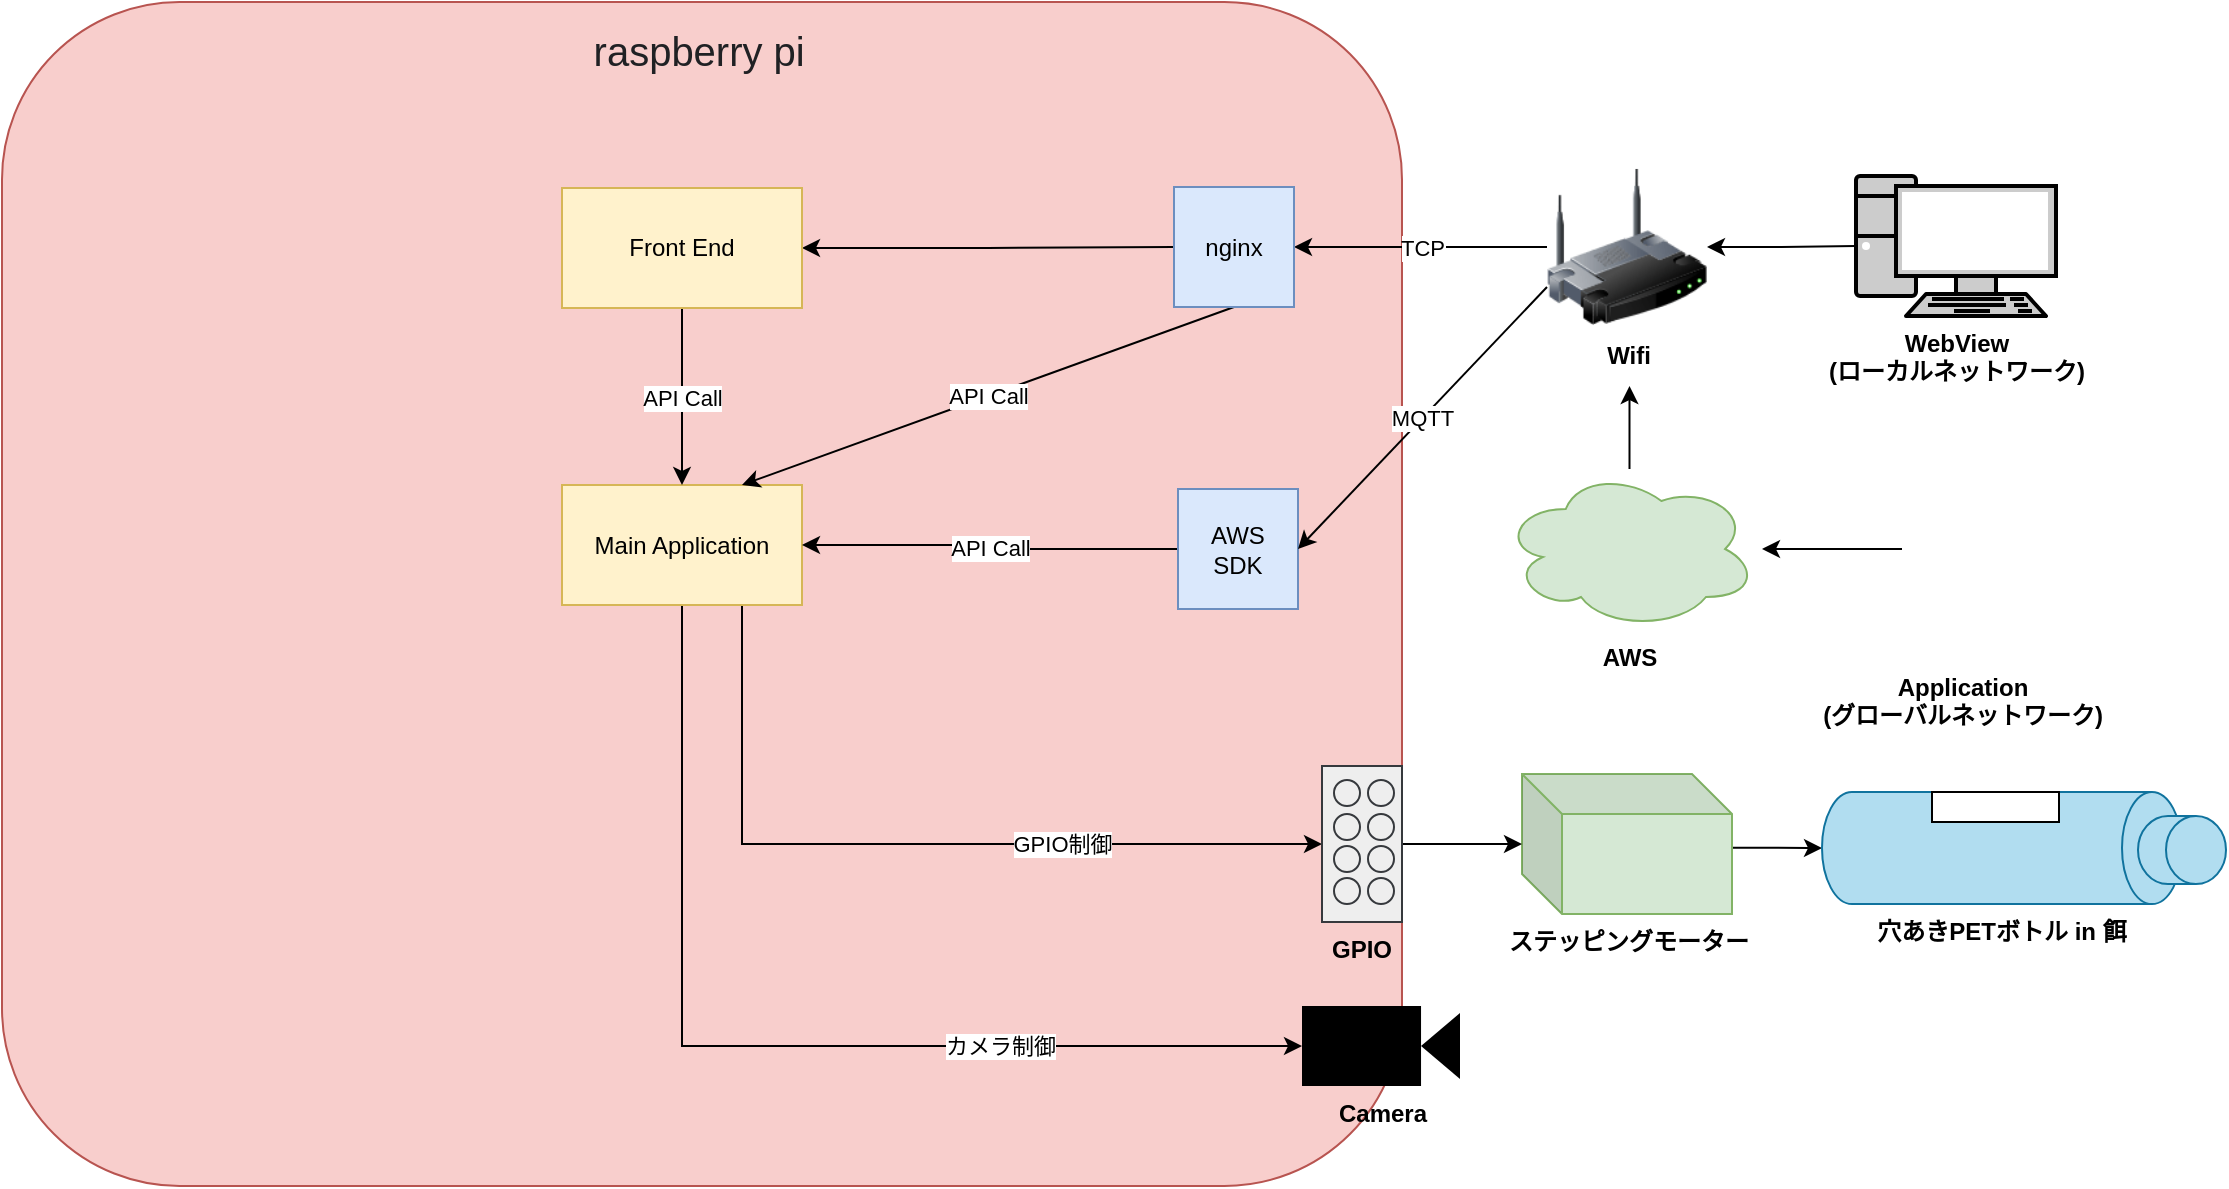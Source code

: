 <mxfile version="21.6.2" type="device">
  <diagram name="ページ1" id="gD9bwsdnX0tpoLs3foQK">
    <mxGraphModel dx="2308" dy="799" grid="1" gridSize="10" guides="1" tooltips="1" connect="1" arrows="1" fold="1" page="1" pageScale="1" pageWidth="827" pageHeight="1169" background="#ffffff" math="0" shadow="0">
      <root>
        <mxCell id="0" />
        <mxCell id="1" parent="0" />
        <mxCell id="kHD_KdrmIakFp8jRkBLt-32" value="" style="rounded=0;whiteSpace=wrap;html=1;strokeColor=none;" parent="1" vertex="1">
          <mxGeometry x="877" y="361.5" width="43" height="80" as="geometry" />
        </mxCell>
        <mxCell id="kHD_KdrmIakFp8jRkBLt-1" value="&lt;pre style=&quot;font-size: 20px; line-height: 36px; border: none; padding: 2px 0.14em 2px 0px; position: relative; margin-top: -2px; margin-bottom: -2px; resize: none; font-family: inherit; overflow: hidden; width: 270px; overflow-wrap: break-word; color: rgb(32, 33, 36);&quot; id=&quot;tw-target-text&quot; data-placeholder=&quot;翻訳&quot; class=&quot;tw-data-text tw-text-large tw-ta&quot;&gt;raspberry pi&lt;/pre&gt;" style="rounded=1;whiteSpace=wrap;html=1;fillColor=#f8cecc;strokeColor=#b85450;align=center;horizontal=1;verticalAlign=top;fontSize=20;" parent="1" vertex="1">
          <mxGeometry x="-80" y="128" width="700" height="592" as="geometry" />
        </mxCell>
        <mxCell id="kHD_KdrmIakFp8jRkBLt-11" value="GPIO制御" style="edgeStyle=orthogonalEdgeStyle;rounded=0;orthogonalLoop=1;jettySize=auto;html=1;entryX=0;entryY=0.5;entryDx=0;entryDy=0;exitX=0.75;exitY=1;exitDx=0;exitDy=0;" parent="1" source="kHD_KdrmIakFp8jRkBLt-3" target="kHD_KdrmIakFp8jRkBLt-10" edge="1">
          <mxGeometry x="0.363" relative="1" as="geometry">
            <mxPoint as="offset" />
          </mxGeometry>
        </mxCell>
        <mxCell id="kHD_KdrmIakFp8jRkBLt-14" style="edgeStyle=orthogonalEdgeStyle;rounded=0;orthogonalLoop=1;jettySize=auto;html=1;exitX=1;exitY=0.5;exitDx=0;exitDy=0;entryX=0;entryY=0.5;entryDx=0;entryDy=0;endArrow=none;endFill=0;startArrow=classic;startFill=1;" parent="1" source="kHD_KdrmIakFp8jRkBLt-31" target="kHD_KdrmIakFp8jRkBLt-13" edge="1">
          <mxGeometry relative="1" as="geometry">
            <mxPoint x="320.0" y="250.5" as="sourcePoint" />
          </mxGeometry>
        </mxCell>
        <mxCell id="kHD_KdrmIakFp8jRkBLt-45" value="カメラ制御" style="edgeStyle=orthogonalEdgeStyle;rounded=0;orthogonalLoop=1;jettySize=auto;html=1;exitX=0.5;exitY=1;exitDx=0;exitDy=0;entryX=0;entryY=0.5;entryDx=0;entryDy=0;entryPerimeter=0;" parent="1" source="kHD_KdrmIakFp8jRkBLt-3" target="kHD_KdrmIakFp8jRkBLt-46" edge="1">
          <mxGeometry x="0.429" relative="1" as="geometry">
            <mxPoint x="510.0" y="640" as="targetPoint" />
            <mxPoint as="offset" />
          </mxGeometry>
        </mxCell>
        <mxCell id="kHD_KdrmIakFp8jRkBLt-3" value="Main Application" style="rounded=0;whiteSpace=wrap;html=1;fillColor=#fff2cc;strokeColor=#d6b656;" parent="1" vertex="1">
          <mxGeometry x="200" y="369.5" width="120" height="60" as="geometry" />
        </mxCell>
        <mxCell id="kHD_KdrmIakFp8jRkBLt-7" style="edgeStyle=orthogonalEdgeStyle;rounded=0;orthogonalLoop=1;jettySize=auto;html=1;exitX=1.004;exitY=0.527;exitDx=0;exitDy=0;exitPerimeter=0;entryX=0.5;entryY=1;entryDx=0;entryDy=0;entryPerimeter=0;" parent="1" source="kHD_KdrmIakFp8jRkBLt-4" target="kHD_KdrmIakFp8jRkBLt-6" edge="1">
          <mxGeometry relative="1" as="geometry" />
        </mxCell>
        <mxCell id="kHD_KdrmIakFp8jRkBLt-4" value="ステッピングモーター" style="shape=cube;html=1;boundedLbl=1;backgroundOutline=1;darkOpacity=0.05;darkOpacity2=0.1;fillColor=#d5e8d4;strokeColor=#82b366;fontStyle=1;verticalAlign=top;labelPosition=center;verticalLabelPosition=bottom;align=center;" parent="1" vertex="1">
          <mxGeometry x="680" y="514" width="105" height="70" as="geometry" />
        </mxCell>
        <mxCell id="kHD_KdrmIakFp8jRkBLt-6" value="穴あきPETボトル in 餌" style="shape=cylinder3;whiteSpace=wrap;boundedLbl=1;backgroundOutline=1;size=15;direction=south;fillColor=#b1ddf0;strokeColor=#10739e;verticalAlign=top;fontStyle=1;html=1;labelBorderColor=none;labelBackgroundColor=none;labelPosition=center;verticalLabelPosition=bottom;align=center;" parent="1" vertex="1">
          <mxGeometry x="830" y="523" width="180" height="56" as="geometry" />
        </mxCell>
        <mxCell id="kHD_KdrmIakFp8jRkBLt-8" value="" style="rounded=0;whiteSpace=wrap;html=1;" parent="1" vertex="1">
          <mxGeometry x="885" y="523" width="63.5" height="15" as="geometry" />
        </mxCell>
        <mxCell id="kHD_KdrmIakFp8jRkBLt-58" style="edgeStyle=orthogonalEdgeStyle;rounded=0;orthogonalLoop=1;jettySize=auto;html=1;" parent="1" source="kHD_KdrmIakFp8jRkBLt-10" target="kHD_KdrmIakFp8jRkBLt-4" edge="1">
          <mxGeometry relative="1" as="geometry" />
        </mxCell>
        <mxCell id="kHD_KdrmIakFp8jRkBLt-10" value="&lt;b&gt;GPIO&lt;/b&gt;" style="rounded=0;whiteSpace=wrap;html=1;fillColor=#eeeeee;strokeColor=#36393d;verticalAlign=top;labelPosition=center;verticalLabelPosition=bottom;align=center;" parent="1" vertex="1">
          <mxGeometry x="580" y="510" width="40" height="78" as="geometry" />
        </mxCell>
        <mxCell id="kHD_KdrmIakFp8jRkBLt-19" value="TCP" style="edgeStyle=orthogonalEdgeStyle;rounded=0;orthogonalLoop=1;jettySize=auto;html=1;entryX=0;entryY=0.5;entryDx=0;entryDy=0;endArrow=none;endFill=0;startArrow=classic;startFill=1;" parent="1" source="kHD_KdrmIakFp8jRkBLt-13" target="kHD_KdrmIakFp8jRkBLt-18" edge="1">
          <mxGeometry relative="1" as="geometry" />
        </mxCell>
        <mxCell id="kHD_KdrmIakFp8jRkBLt-37" value="API Call" style="rounded=0;orthogonalLoop=1;jettySize=auto;html=1;entryX=0.75;entryY=0;entryDx=0;entryDy=0;exitX=0.5;exitY=1;exitDx=0;exitDy=0;" parent="1" source="kHD_KdrmIakFp8jRkBLt-13" target="kHD_KdrmIakFp8jRkBLt-3" edge="1">
          <mxGeometry relative="1" as="geometry" />
        </mxCell>
        <mxCell id="kHD_KdrmIakFp8jRkBLt-13" value="nginx" style="rounded=0;whiteSpace=wrap;html=1;fillColor=#dae8fc;strokeColor=#6c8ebf;" parent="1" vertex="1">
          <mxGeometry x="506" y="220.5" width="60" height="60" as="geometry" />
        </mxCell>
        <mxCell id="kHD_KdrmIakFp8jRkBLt-21" style="edgeStyle=orthogonalEdgeStyle;rounded=0;orthogonalLoop=1;jettySize=auto;html=1;exitX=1;exitY=0.5;exitDx=0;exitDy=0;entryX=0;entryY=0.5;entryDx=0;entryDy=0;endArrow=none;endFill=0;entryPerimeter=0;startArrow=classic;startFill=1;" parent="1" source="kHD_KdrmIakFp8jRkBLt-18" target="kHD_KdrmIakFp8jRkBLt-40" edge="1">
          <mxGeometry relative="1" as="geometry">
            <mxPoint x="830.0" y="250" as="targetPoint" />
          </mxGeometry>
        </mxCell>
        <mxCell id="kHD_KdrmIakFp8jRkBLt-18" value="&lt;b&gt;Wifi&lt;/b&gt;" style="image;html=1;image=img/lib/clip_art/networking/Wireless_Router_128x128.png" parent="1" vertex="1">
          <mxGeometry x="692.5" y="210.5" width="80" height="80" as="geometry" />
        </mxCell>
        <mxCell id="kHD_KdrmIakFp8jRkBLt-25" value="API Call" style="edgeStyle=orthogonalEdgeStyle;rounded=0;orthogonalLoop=1;jettySize=auto;html=1;exitX=0;exitY=0.5;exitDx=0;exitDy=0;entryX=1;entryY=0.5;entryDx=0;entryDy=0;" parent="1" source="kHD_KdrmIakFp8jRkBLt-24" target="kHD_KdrmIakFp8jRkBLt-3" edge="1">
          <mxGeometry relative="1" as="geometry">
            <mxPoint x="270.0" y="525" as="targetPoint" />
          </mxGeometry>
        </mxCell>
        <mxCell id="kHD_KdrmIakFp8jRkBLt-24" value="AWS&lt;br&gt;SDK" style="rounded=0;whiteSpace=wrap;html=1;fillColor=#dae8fc;strokeColor=#6c8ebf;" parent="1" vertex="1">
          <mxGeometry x="508" y="371.5" width="60" height="60" as="geometry" />
        </mxCell>
        <mxCell id="kHD_KdrmIakFp8jRkBLt-28" value="MQTT" style="rounded=0;orthogonalLoop=1;jettySize=auto;html=1;entryX=1;entryY=0.5;entryDx=0;entryDy=0;exitX=0;exitY=0.75;exitDx=0;exitDy=0;" parent="1" source="kHD_KdrmIakFp8jRkBLt-18" target="kHD_KdrmIakFp8jRkBLt-24" edge="1">
          <mxGeometry relative="1" as="geometry" />
        </mxCell>
        <mxCell id="LmMEJ_1BgSZ-jEbsfKo_-1" style="edgeStyle=orthogonalEdgeStyle;rounded=0;orthogonalLoop=1;jettySize=auto;html=1;" edge="1" parent="1" source="kHD_KdrmIakFp8jRkBLt-27">
          <mxGeometry relative="1" as="geometry">
            <mxPoint x="733.75" y="320" as="targetPoint" />
          </mxGeometry>
        </mxCell>
        <mxCell id="kHD_KdrmIakFp8jRkBLt-27" value="AWS" style="ellipse;shape=cloud;whiteSpace=wrap;html=1;fillColor=#d5e8d4;strokeColor=#82b366;fontStyle=1;verticalAlign=top;labelPosition=center;verticalLabelPosition=bottom;align=center;" parent="1" vertex="1">
          <mxGeometry x="670" y="361.5" width="127.5" height="80" as="geometry" />
        </mxCell>
        <mxCell id="kHD_KdrmIakFp8jRkBLt-33" style="edgeStyle=orthogonalEdgeStyle;rounded=0;orthogonalLoop=1;jettySize=auto;html=1;exitX=0.25;exitY=0.5;exitDx=0;exitDy=0;exitPerimeter=0;" parent="1" source="kHD_KdrmIakFp8jRkBLt-30" edge="1">
          <mxGeometry relative="1" as="geometry">
            <mxPoint x="800" y="401.5" as="targetPoint" />
          </mxGeometry>
        </mxCell>
        <mxCell id="kHD_KdrmIakFp8jRkBLt-30" value="&lt;b&gt;Application&lt;br&gt;(グローバルネットワーク)&lt;br&gt;&lt;/b&gt;" style="shape=image;html=1;verticalAlign=top;verticalLabelPosition=bottom;labelBackgroundColor=#ffffff;imageAspect=0;image=https://cdn4.iconfinder.com/data/icons/ionicons/512/icon-iphone-128.png" parent="1" vertex="1">
          <mxGeometry x="840" y="346.5" width="120" height="110" as="geometry" />
        </mxCell>
        <mxCell id="kHD_KdrmIakFp8jRkBLt-35" value="API Call" style="edgeStyle=orthogonalEdgeStyle;rounded=0;orthogonalLoop=1;jettySize=auto;html=1;" parent="1" source="kHD_KdrmIakFp8jRkBLt-31" target="kHD_KdrmIakFp8jRkBLt-3" edge="1">
          <mxGeometry relative="1" as="geometry" />
        </mxCell>
        <mxCell id="kHD_KdrmIakFp8jRkBLt-31" value="Front End" style="rounded=0;whiteSpace=wrap;html=1;fillColor=#fff2cc;strokeColor=#d6b656;" parent="1" vertex="1">
          <mxGeometry x="200" y="221" width="120" height="60" as="geometry" />
        </mxCell>
        <mxCell id="kHD_KdrmIakFp8jRkBLt-40" value="&lt;b&gt;&lt;font color=&quot;#000000&quot;&gt;WebView&lt;br&gt;(ローカルネットワーク)&lt;br&gt;&lt;/font&gt;&lt;/b&gt;" style="fontColor=#0066CC;verticalAlign=top;verticalLabelPosition=bottom;labelPosition=center;align=center;html=1;outlineConnect=0;fillColor=#CCCCCC;strokeColor=#000000;gradientColor=none;gradientDirection=north;strokeWidth=2;shape=mxgraph.networks.pc;" parent="1" vertex="1">
          <mxGeometry x="847" y="215" width="100" height="70" as="geometry" />
        </mxCell>
        <mxCell id="kHD_KdrmIakFp8jRkBLt-41" value="" style="shape=cylinder3;whiteSpace=wrap;boundedLbl=1;backgroundOutline=1;size=15;direction=south;verticalAlign=top;fontStyle=1;html=1;labelBorderColor=none;labelBackgroundColor=none;labelPosition=center;verticalLabelPosition=bottom;align=center;fillColor=#b1ddf0;strokeColor=#10739e;" parent="1" vertex="1">
          <mxGeometry x="988" y="535" width="44" height="34" as="geometry" />
        </mxCell>
        <mxCell id="kHD_KdrmIakFp8jRkBLt-46" value="&lt;b&gt;Camera&lt;/b&gt;" style="shape=mxgraph.signs.tech.video_camera;html=1;pointerEvents=1;fillColor=#000000;strokeColor=none;verticalLabelPosition=bottom;verticalAlign=top;align=center;" parent="1" vertex="1">
          <mxGeometry x="570" y="630" width="79" height="40" as="geometry" />
        </mxCell>
        <mxCell id="kHD_KdrmIakFp8jRkBLt-49" value="" style="ellipse;whiteSpace=wrap;html=1;aspect=fixed;fillColor=#eeeeee;strokeColor=#36393d;" parent="1" vertex="1">
          <mxGeometry x="586" y="517" width="13" height="13" as="geometry" />
        </mxCell>
        <mxCell id="kHD_KdrmIakFp8jRkBLt-51" value="" style="ellipse;whiteSpace=wrap;html=1;aspect=fixed;fillColor=#eeeeee;strokeColor=#36393d;" parent="1" vertex="1">
          <mxGeometry x="603" y="517" width="13" height="13" as="geometry" />
        </mxCell>
        <mxCell id="kHD_KdrmIakFp8jRkBLt-52" value="" style="ellipse;whiteSpace=wrap;html=1;aspect=fixed;fillColor=#eeeeee;strokeColor=#36393d;" parent="1" vertex="1">
          <mxGeometry x="586" y="534" width="13" height="13" as="geometry" />
        </mxCell>
        <mxCell id="kHD_KdrmIakFp8jRkBLt-53" value="" style="ellipse;whiteSpace=wrap;html=1;aspect=fixed;fillColor=#eeeeee;strokeColor=#36393d;" parent="1" vertex="1">
          <mxGeometry x="603" y="534" width="13" height="13" as="geometry" />
        </mxCell>
        <mxCell id="kHD_KdrmIakFp8jRkBLt-54" value="" style="ellipse;whiteSpace=wrap;html=1;aspect=fixed;fillColor=#eeeeee;strokeColor=#36393d;" parent="1" vertex="1">
          <mxGeometry x="586" y="550" width="13" height="13" as="geometry" />
        </mxCell>
        <mxCell id="kHD_KdrmIakFp8jRkBLt-55" value="" style="ellipse;whiteSpace=wrap;html=1;aspect=fixed;fillColor=#eeeeee;strokeColor=#36393d;" parent="1" vertex="1">
          <mxGeometry x="603" y="550" width="13" height="13" as="geometry" />
        </mxCell>
        <mxCell id="kHD_KdrmIakFp8jRkBLt-56" value="" style="ellipse;whiteSpace=wrap;html=1;aspect=fixed;fillColor=#eeeeee;strokeColor=#36393d;" parent="1" vertex="1">
          <mxGeometry x="586" y="566" width="13" height="13" as="geometry" />
        </mxCell>
        <mxCell id="kHD_KdrmIakFp8jRkBLt-57" value="" style="ellipse;whiteSpace=wrap;html=1;aspect=fixed;fillColor=#eeeeee;strokeColor=#36393d;" parent="1" vertex="1">
          <mxGeometry x="603" y="566" width="13" height="13" as="geometry" />
        </mxCell>
      </root>
    </mxGraphModel>
  </diagram>
</mxfile>
